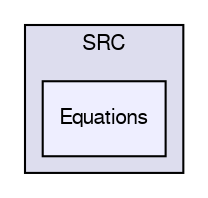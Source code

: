 digraph "SRC/Equations" {
  bgcolor=transparent;
  compound=true
  node [ fontsize="10", fontname="FreeSans"];
  edge [ labelfontsize="10", labelfontname="FreeSans"];
  subgraph clusterdir_1e771ff450ae847412a8c28572c155bb {
    graph [ bgcolor="#ddddee", pencolor="black", label="SRC" fontname="FreeSans", fontsize="10", URL="dir_1e771ff450ae847412a8c28572c155bb.html"]
  dir_4314d1f9d7fb4f822970d98616b633f6 [shape=box, label="Equations", style="filled", fillcolor="#eeeeff", pencolor="black", URL="dir_4314d1f9d7fb4f822970d98616b633f6.html"];
  }
}
